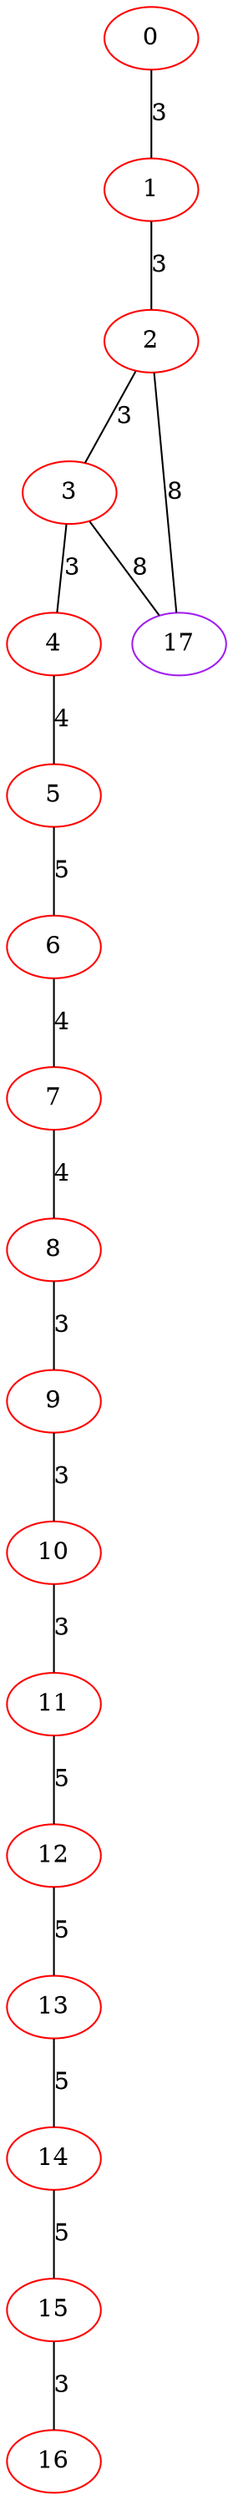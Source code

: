 graph "" {
0 [color=red, weight=1];
1 [color=red, weight=1];
2 [color=red, weight=1];
3 [color=red, weight=1];
4 [color=red, weight=1];
5 [color=red, weight=1];
6 [color=red, weight=1];
7 [color=red, weight=1];
8 [color=red, weight=1];
9 [color=red, weight=1];
10 [color=red, weight=1];
11 [color=red, weight=1];
12 [color=red, weight=1];
13 [color=red, weight=1];
14 [color=red, weight=1];
15 [color=red, weight=1];
16 [color=red, weight=1];
17 [color=purple, weight=4];
0 -- 1  [key=0, label=3];
1 -- 2  [key=0, label=3];
2 -- 3  [key=0, label=3];
2 -- 17  [key=0, label=8];
3 -- 17  [key=0, label=8];
3 -- 4  [key=0, label=3];
4 -- 5  [key=0, label=4];
5 -- 6  [key=0, label=5];
6 -- 7  [key=0, label=4];
7 -- 8  [key=0, label=4];
8 -- 9  [key=0, label=3];
9 -- 10  [key=0, label=3];
10 -- 11  [key=0, label=3];
11 -- 12  [key=0, label=5];
12 -- 13  [key=0, label=5];
13 -- 14  [key=0, label=5];
14 -- 15  [key=0, label=5];
15 -- 16  [key=0, label=3];
}
